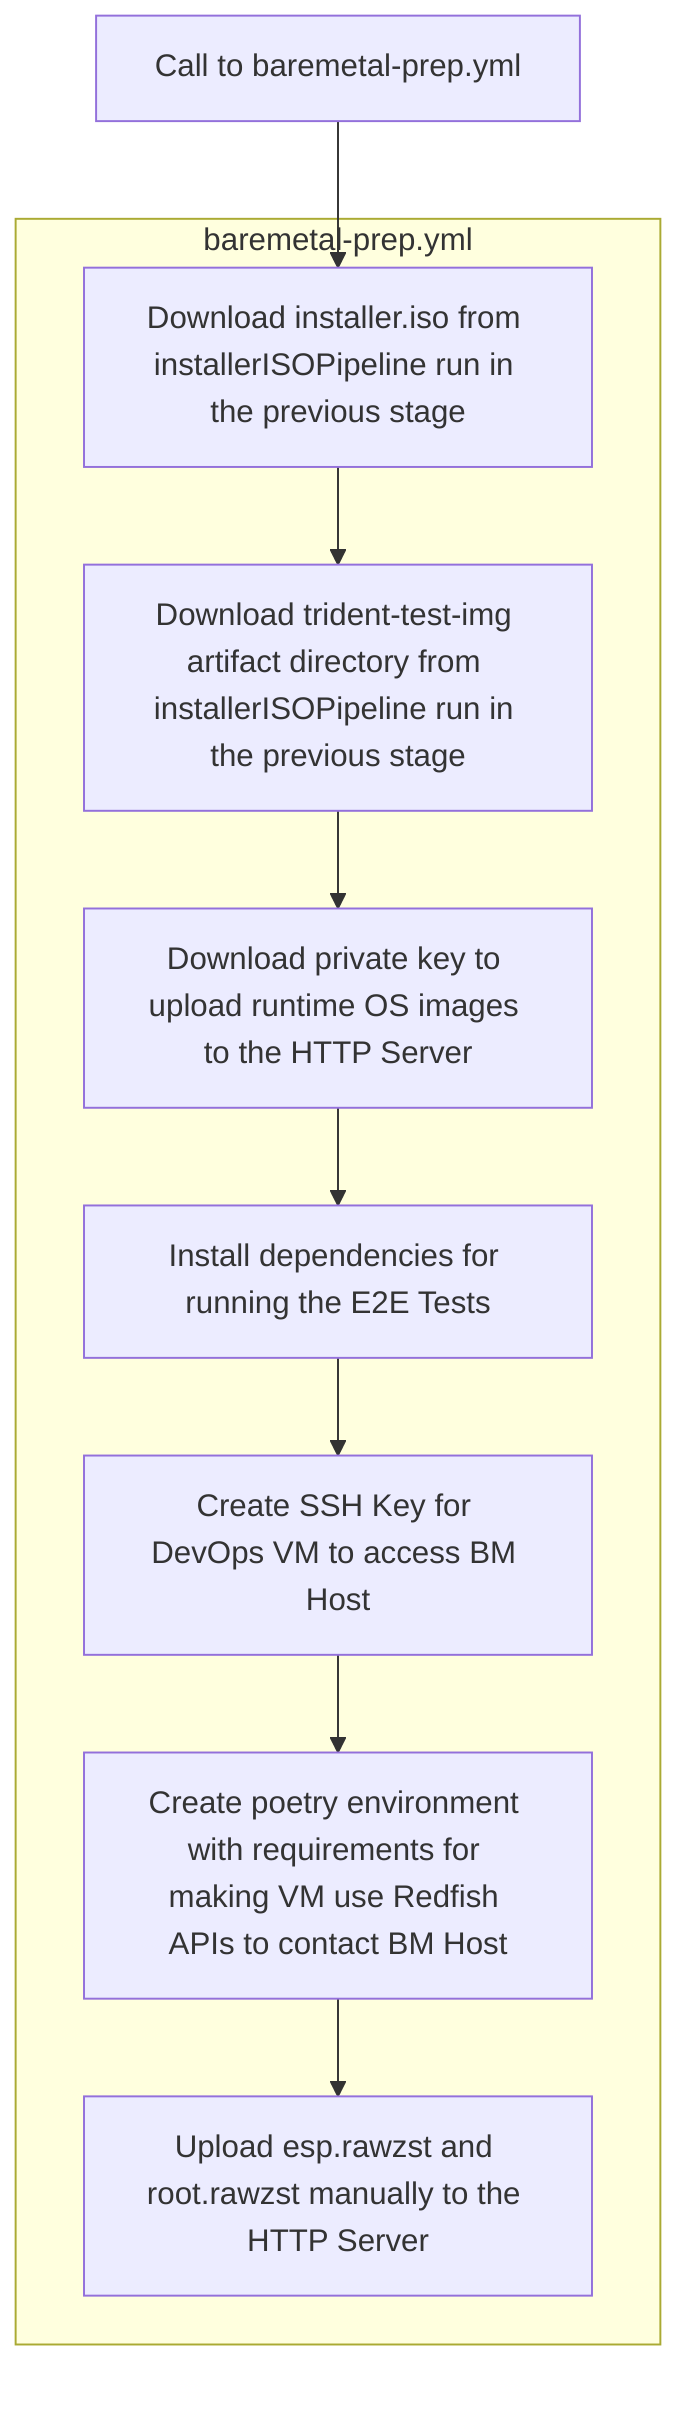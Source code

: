 graph TD
I0[Call to baremetal-prep.yml] --> I1[Download installer.iso from installerISOPipeline run in the previous stage]
subgraph baremetal-prep.yml
    I1 --> I2[Download trident-test-img artifact directory from installerISOPipeline run in the previous stage]
    I2 --> I3[Download private key to upload runtime OS images to the HTTP Server]
    I3 --> I4[Install dependencies for running the E2E Tests]
    I4 --> I5[Create SSH Key for DevOps VM to access BM Host]
    I5 --> I6[Create poetry environment with requirements for making VM use Redfish APIs to contact BM Host]
    I6 --> I7[Upload esp.rawzst and root.rawzst manually to the HTTP Server]
end